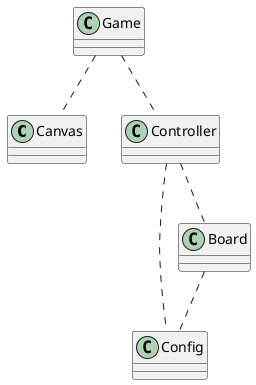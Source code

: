 @startuml

class Canvas
class Config
class Board
class Controller
class Game

Game .. Controller
Game .. Canvas
Controller .. Config
Controller .. Board
Board .. Config

@enduml
